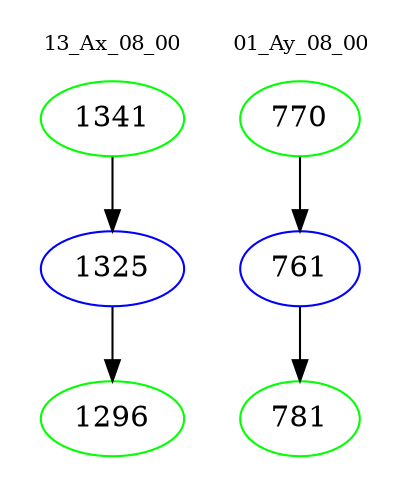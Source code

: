 digraph{
subgraph cluster_0 {
color = white
label = "13_Ax_08_00";
fontsize=10;
T0_1341 [label="1341", color="green"]
T0_1341 -> T0_1325 [color="black"]
T0_1325 [label="1325", color="blue"]
T0_1325 -> T0_1296 [color="black"]
T0_1296 [label="1296", color="green"]
}
subgraph cluster_1 {
color = white
label = "01_Ay_08_00";
fontsize=10;
T1_770 [label="770", color="green"]
T1_770 -> T1_761 [color="black"]
T1_761 [label="761", color="blue"]
T1_761 -> T1_781 [color="black"]
T1_781 [label="781", color="green"]
}
}
